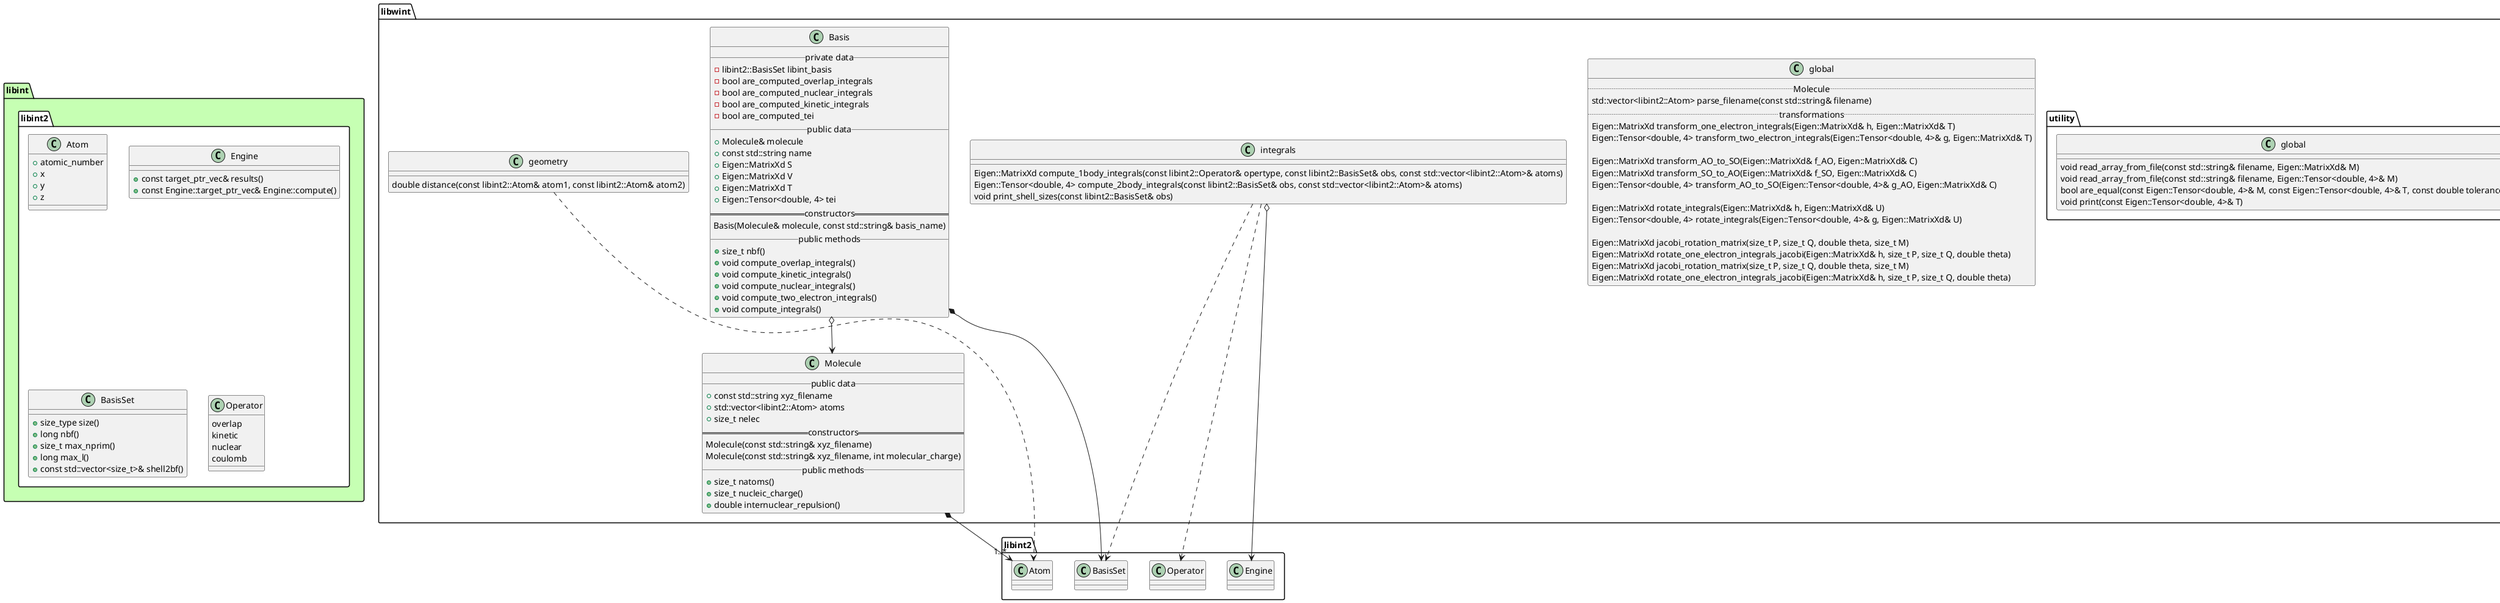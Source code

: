 @startuml



package libint #c6ffb3 {
    namespace libint2 #ffffff {
        class Atom {
            + atomic_number
            + x
            + y
            + z
        }

        class Engine {
            + const target_ptr_vec& results()
            + const Engine::target_ptr_vec& Engine::compute()
        }

        class BasisSet {
            + size_type size()
            + long nbf()
            + size_t max_nprim()
            + long max_l()
            + const std::vector<size_t>& shell2bf()
        }

        class Operator {
            overlap
            kinetic
            nuclear
            coulomb
        }
    }
}




namespace libwint #ffffff {
    class global {
        .. Molecule ..
            std::vector<libint2::Atom> parse_filename(const std::string& filename)
        .. transformations ..
        Eigen::MatrixXd transform_one_electron_integrals(Eigen::MatrixXd& h, Eigen::MatrixXd& T)
        Eigen::Tensor<double, 4> transform_two_electron_integrals(Eigen::Tensor<double, 4>& g, Eigen::MatrixXd& T)

        Eigen::MatrixXd transform_AO_to_SO(Eigen::MatrixXd& f_AO, Eigen::MatrixXd& C)
        Eigen::MatrixXd transform_SO_to_AO(Eigen::MatrixXd& f_SO, Eigen::MatrixXd& C)
        Eigen::Tensor<double, 4> transform_AO_to_SO(Eigen::Tensor<double, 4>& g_AO, Eigen::MatrixXd& C)

        Eigen::MatrixXd rotate_integrals(Eigen::MatrixXd& h, Eigen::MatrixXd& U)
        Eigen::Tensor<double, 4> rotate_integrals(Eigen::Tensor<double, 4>& g, Eigen::MatrixXd& U)

        Eigen::MatrixXd jacobi_rotation_matrix(size_t P, size_t Q, double theta, size_t M)
        Eigen::MatrixXd rotate_one_electron_integrals_jacobi(Eigen::MatrixXd& h, size_t P, size_t Q, double theta)
        Eigen::MatrixXd jacobi_rotation_matrix(size_t P, size_t Q, double theta, size_t M)
        Eigen::MatrixXd rotate_one_electron_integrals_jacobi(Eigen::MatrixXd& h, size_t P, size_t Q, double theta)
    }

    class integrals {
        Eigen::MatrixXd compute_1body_integrals(const libint2::Operator& opertype, const libint2::BasisSet& obs, const std::vector<libint2::Atom>& atoms)
        Eigen::Tensor<double, 4> compute_2body_integrals(const libint2::BasisSet& obs, const std::vector<libint2::Atom>& atoms)
        void print_shell_sizes(const libint2::BasisSet& obs)
    }

    class geometry {
        double distance(const libint2::Atom& atom1, const libint2::Atom& atom2)
    }


    namespace utility {
        class global {
            void read_array_from_file(const std::string& filename, Eigen::MatrixXd& M)
            void read_array_from_file(const std::string& filename, Eigen::Tensor<double, 4>& M)
            bool are_equal(const Eigen::Tensor<double, 4>& M, const Eigen::Tensor<double, 4>& T, const double tolerance)
            void print(const Eigen::Tensor<double, 4>& T)
        }
    }

    class Basis {
        __ private data __
        - libint2::BasisSet libint_basis
        - bool are_computed_overlap_integrals
        - bool are_computed_nuclear_integrals
        - bool are_computed_kinetic_integrals
        - bool are_computed_tei
        __ public data __
        + Molecule& molecule
        + const std::string name
        + Eigen::MatrixXd S
        + Eigen::MatrixXd V
        + Eigen::MatrixXd T
        + Eigen::Tensor<double, 4> tei
        == constructors ==
        Basis(Molecule& molecule, const std::string& basis_name)
        __ public methods __
        + size_t nbf()
        + void compute_overlap_integrals()
        + void compute_kinetic_integrals()
        + void compute_nuclear_integrals()
        + void compute_two_electron_integrals()
        + void compute_integrals()
    }


    class Molecule {
        __ public data __
        +const std::string xyz_filename
        +std::vector<libint2::Atom> atoms
        +size_t nelec
        == constructors ==
        Molecule(const std::string& xyz_filename)
        Molecule(const std::string& xyz_filename, int molecular_charge)
        __ public methods __
        +size_t natoms()
        +size_t nucleic_charge()
        +double internuclear_repulsion()
    }

}



libwint.Basis o--> libwint.Molecule
libwint.Basis *--> libint2.BasisSet

libwint.Molecule *--> "1..*" libint2.Atom

libwint.integrals o--> libint2.Engine
libwint.integrals ..> libint2.Operator
libwint.integrals ..> libint2.BasisSet

libwint.geometry ..> libint2.Atom


@enduml